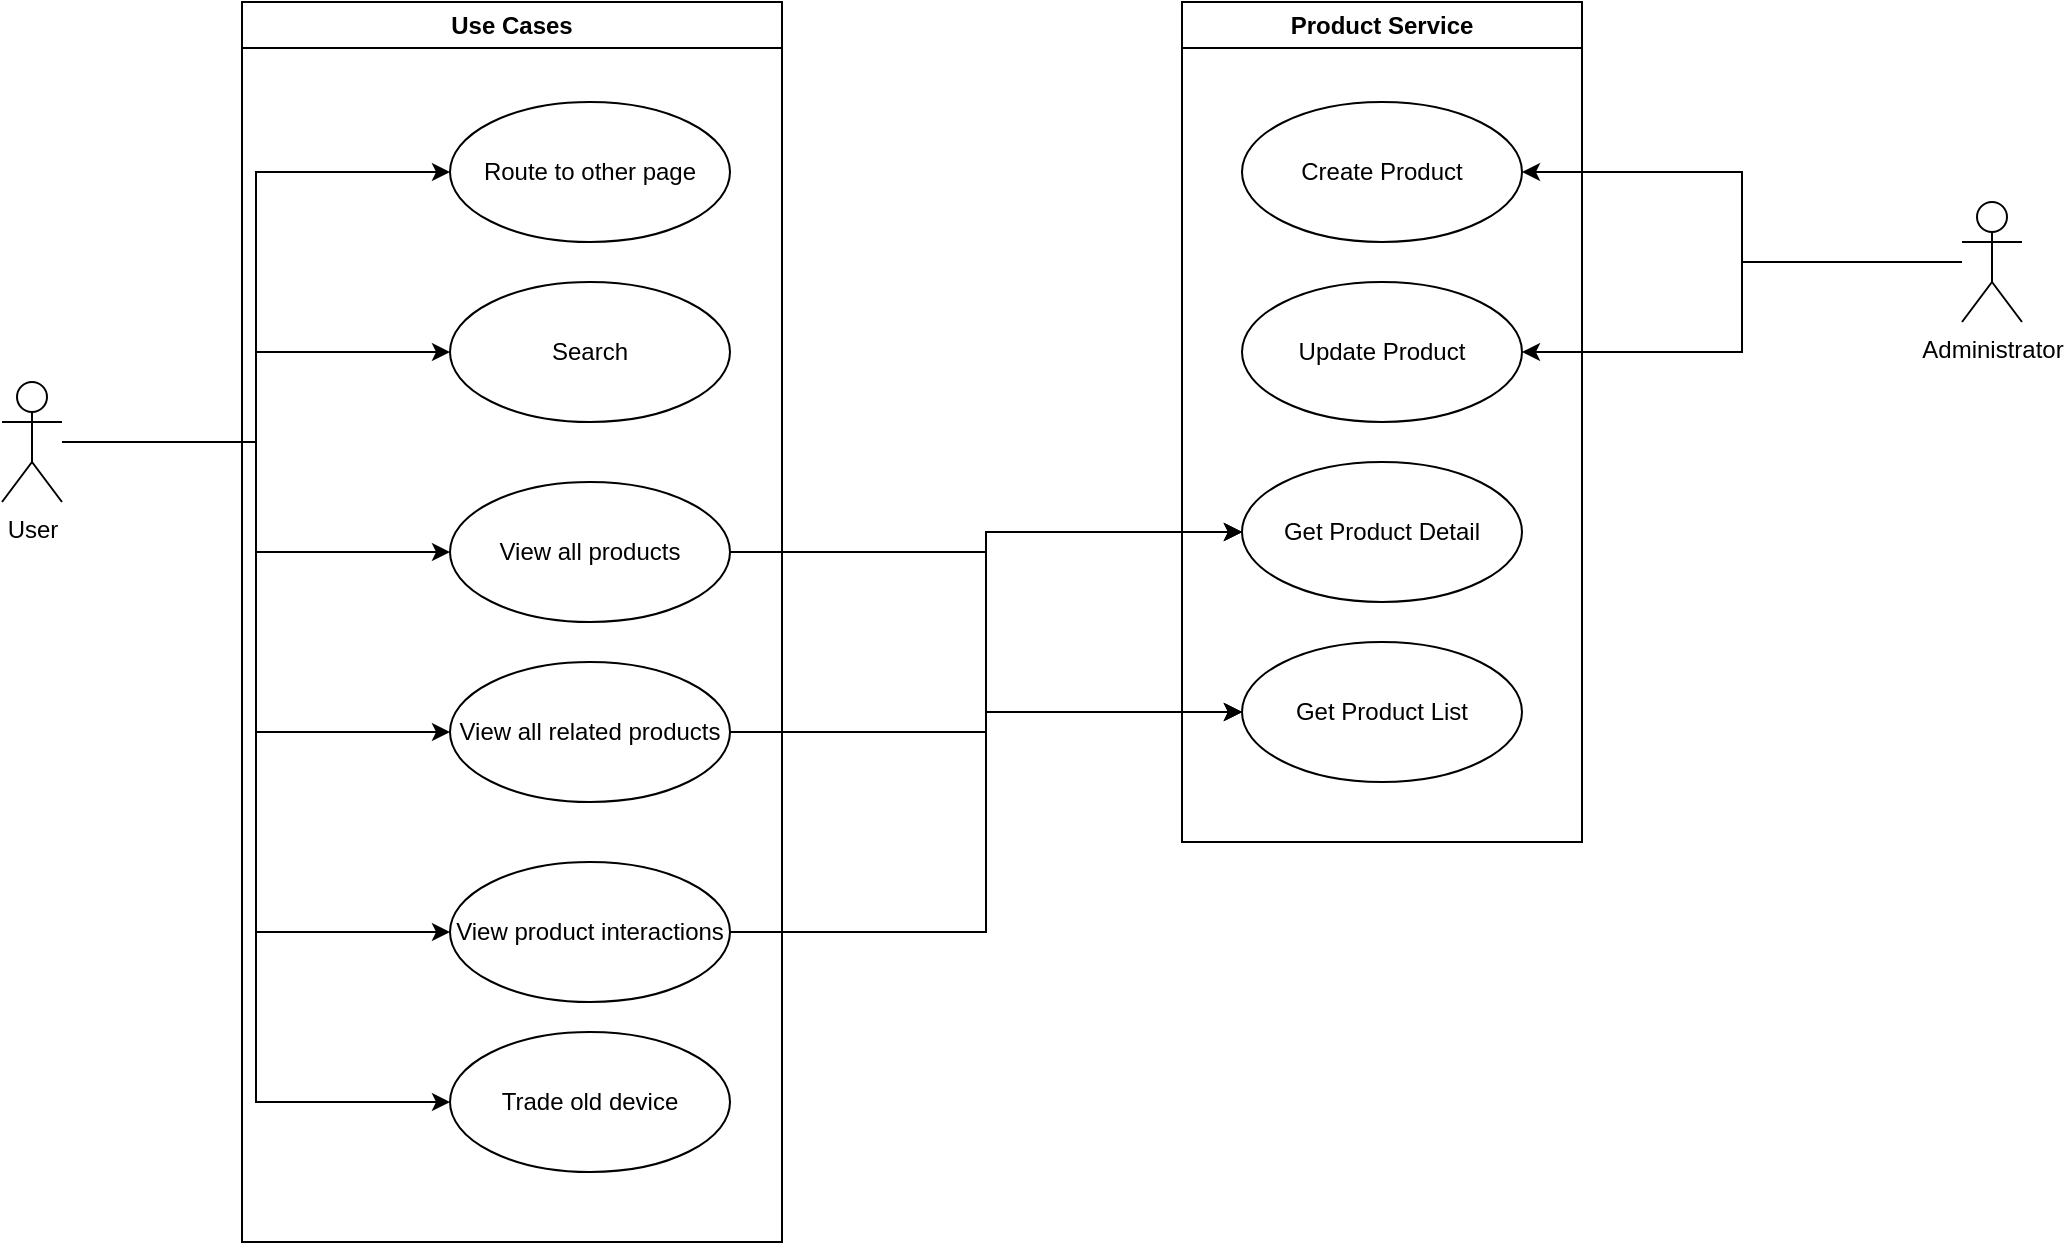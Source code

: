 <mxfile version="21.3.0" type="device">
  <diagram name="UseCases-Overall" id="A0GWiKRh3yasPY9_yTh_">
    <mxGraphModel dx="1434" dy="656" grid="1" gridSize="10" guides="1" tooltips="1" connect="1" arrows="1" fold="1" page="1" pageScale="1" pageWidth="827" pageHeight="1169" math="0" shadow="0">
      <root>
        <mxCell id="0" />
        <mxCell id="1" parent="0" />
        <mxCell id="InL1ZwBWk_iucmoXOYiQ-3" style="edgeStyle=orthogonalEdgeStyle;rounded=0;orthogonalLoop=1;jettySize=auto;html=1;entryX=0;entryY=0.5;entryDx=0;entryDy=0;" parent="1" source="InL1ZwBWk_iucmoXOYiQ-1" target="InL1ZwBWk_iucmoXOYiQ-2" edge="1">
          <mxGeometry relative="1" as="geometry" />
        </mxCell>
        <mxCell id="InL1ZwBWk_iucmoXOYiQ-5" style="edgeStyle=orthogonalEdgeStyle;rounded=0;orthogonalLoop=1;jettySize=auto;html=1;" parent="1" source="InL1ZwBWk_iucmoXOYiQ-1" target="InL1ZwBWk_iucmoXOYiQ-4" edge="1">
          <mxGeometry relative="1" as="geometry" />
        </mxCell>
        <mxCell id="InL1ZwBWk_iucmoXOYiQ-7" style="edgeStyle=orthogonalEdgeStyle;rounded=0;orthogonalLoop=1;jettySize=auto;html=1;entryX=0;entryY=0.5;entryDx=0;entryDy=0;" parent="1" source="InL1ZwBWk_iucmoXOYiQ-1" target="InL1ZwBWk_iucmoXOYiQ-6" edge="1">
          <mxGeometry relative="1" as="geometry" />
        </mxCell>
        <mxCell id="InL1ZwBWk_iucmoXOYiQ-11" style="edgeStyle=orthogonalEdgeStyle;rounded=0;orthogonalLoop=1;jettySize=auto;html=1;entryX=0;entryY=0.5;entryDx=0;entryDy=0;" parent="1" source="InL1ZwBWk_iucmoXOYiQ-1" target="InL1ZwBWk_iucmoXOYiQ-8" edge="1">
          <mxGeometry relative="1" as="geometry" />
        </mxCell>
        <mxCell id="InL1ZwBWk_iucmoXOYiQ-12" style="edgeStyle=orthogonalEdgeStyle;rounded=0;orthogonalLoop=1;jettySize=auto;html=1;entryX=0;entryY=0.5;entryDx=0;entryDy=0;" parent="1" source="InL1ZwBWk_iucmoXOYiQ-1" target="InL1ZwBWk_iucmoXOYiQ-9" edge="1">
          <mxGeometry relative="1" as="geometry" />
        </mxCell>
        <mxCell id="InL1ZwBWk_iucmoXOYiQ-14" style="edgeStyle=orthogonalEdgeStyle;rounded=0;orthogonalLoop=1;jettySize=auto;html=1;entryX=0;entryY=0.5;entryDx=0;entryDy=0;" parent="1" source="InL1ZwBWk_iucmoXOYiQ-1" target="InL1ZwBWk_iucmoXOYiQ-10" edge="1">
          <mxGeometry relative="1" as="geometry" />
        </mxCell>
        <mxCell id="InL1ZwBWk_iucmoXOYiQ-1" value="User" style="shape=umlActor;verticalLabelPosition=bottom;verticalAlign=top;html=1;" parent="1" vertex="1">
          <mxGeometry x="130" y="250" width="30" height="60" as="geometry" />
        </mxCell>
        <mxCell id="InL1ZwBWk_iucmoXOYiQ-16" value="Use Cases" style="swimlane;whiteSpace=wrap;html=1;" parent="1" vertex="1">
          <mxGeometry x="250" y="60" width="270" height="620" as="geometry" />
        </mxCell>
        <mxCell id="InL1ZwBWk_iucmoXOYiQ-6" value="View all products" style="ellipse;whiteSpace=wrap;html=1;" parent="InL1ZwBWk_iucmoXOYiQ-16" vertex="1">
          <mxGeometry x="104" y="240" width="140" height="70" as="geometry" />
        </mxCell>
        <mxCell id="InL1ZwBWk_iucmoXOYiQ-2" value="Route to other page" style="ellipse;whiteSpace=wrap;html=1;" parent="InL1ZwBWk_iucmoXOYiQ-16" vertex="1">
          <mxGeometry x="104" y="50" width="140" height="70" as="geometry" />
        </mxCell>
        <mxCell id="InL1ZwBWk_iucmoXOYiQ-4" value="Search" style="ellipse;whiteSpace=wrap;html=1;" parent="InL1ZwBWk_iucmoXOYiQ-16" vertex="1">
          <mxGeometry x="104" y="140" width="140" height="70" as="geometry" />
        </mxCell>
        <mxCell id="InL1ZwBWk_iucmoXOYiQ-8" value="View all related products" style="ellipse;whiteSpace=wrap;html=1;" parent="InL1ZwBWk_iucmoXOYiQ-16" vertex="1">
          <mxGeometry x="104" y="330" width="140" height="70" as="geometry" />
        </mxCell>
        <mxCell id="InL1ZwBWk_iucmoXOYiQ-9" value="View product interactions" style="ellipse;whiteSpace=wrap;html=1;" parent="InL1ZwBWk_iucmoXOYiQ-16" vertex="1">
          <mxGeometry x="104" y="430" width="140" height="70" as="geometry" />
        </mxCell>
        <mxCell id="InL1ZwBWk_iucmoXOYiQ-10" value="Trade old device" style="ellipse;whiteSpace=wrap;html=1;" parent="InL1ZwBWk_iucmoXOYiQ-16" vertex="1">
          <mxGeometry x="104" y="515" width="140" height="70" as="geometry" />
        </mxCell>
        <mxCell id="0CdSlHwaaLw7nmPOCLYo-1" value="Product Service" style="swimlane;whiteSpace=wrap;html=1;" vertex="1" parent="1">
          <mxGeometry x="720" y="60" width="200" height="420" as="geometry" />
        </mxCell>
        <mxCell id="0CdSlHwaaLw7nmPOCLYo-2" value="Get Product Detail" style="ellipse;whiteSpace=wrap;html=1;" vertex="1" parent="0CdSlHwaaLw7nmPOCLYo-1">
          <mxGeometry x="30" y="230" width="140" height="70" as="geometry" />
        </mxCell>
        <mxCell id="0CdSlHwaaLw7nmPOCLYo-3" value="Create Product" style="ellipse;whiteSpace=wrap;html=1;" vertex="1" parent="0CdSlHwaaLw7nmPOCLYo-1">
          <mxGeometry x="30" y="50" width="140" height="70" as="geometry" />
        </mxCell>
        <mxCell id="0CdSlHwaaLw7nmPOCLYo-4" value="Update Product" style="ellipse;whiteSpace=wrap;html=1;" vertex="1" parent="0CdSlHwaaLw7nmPOCLYo-1">
          <mxGeometry x="30" y="140" width="140" height="70" as="geometry" />
        </mxCell>
        <mxCell id="0CdSlHwaaLw7nmPOCLYo-5" value="Get Product List" style="ellipse;whiteSpace=wrap;html=1;" vertex="1" parent="0CdSlHwaaLw7nmPOCLYo-1">
          <mxGeometry x="30" y="320" width="140" height="70" as="geometry" />
        </mxCell>
        <mxCell id="0CdSlHwaaLw7nmPOCLYo-6" style="edgeStyle=orthogonalEdgeStyle;rounded=0;orthogonalLoop=1;jettySize=auto;html=1;entryX=0;entryY=0.5;entryDx=0;entryDy=0;" edge="1" parent="1" source="InL1ZwBWk_iucmoXOYiQ-6" target="0CdSlHwaaLw7nmPOCLYo-5">
          <mxGeometry relative="1" as="geometry" />
        </mxCell>
        <mxCell id="0CdSlHwaaLw7nmPOCLYo-7" style="edgeStyle=orthogonalEdgeStyle;rounded=0;orthogonalLoop=1;jettySize=auto;html=1;entryX=0;entryY=0.5;entryDx=0;entryDy=0;" edge="1" parent="1" source="InL1ZwBWk_iucmoXOYiQ-8" target="0CdSlHwaaLw7nmPOCLYo-5">
          <mxGeometry relative="1" as="geometry" />
        </mxCell>
        <mxCell id="0CdSlHwaaLw7nmPOCLYo-8" style="edgeStyle=orthogonalEdgeStyle;rounded=0;orthogonalLoop=1;jettySize=auto;html=1;entryX=0;entryY=0.5;entryDx=0;entryDy=0;" edge="1" parent="1" source="InL1ZwBWk_iucmoXOYiQ-9" target="0CdSlHwaaLw7nmPOCLYo-5">
          <mxGeometry relative="1" as="geometry" />
        </mxCell>
        <mxCell id="0CdSlHwaaLw7nmPOCLYo-9" style="edgeStyle=orthogonalEdgeStyle;rounded=0;orthogonalLoop=1;jettySize=auto;html=1;" edge="1" parent="1" source="InL1ZwBWk_iucmoXOYiQ-6" target="0CdSlHwaaLw7nmPOCLYo-2">
          <mxGeometry relative="1" as="geometry" />
        </mxCell>
        <mxCell id="0CdSlHwaaLw7nmPOCLYo-10" style="edgeStyle=orthogonalEdgeStyle;rounded=0;orthogonalLoop=1;jettySize=auto;html=1;entryX=0;entryY=0.5;entryDx=0;entryDy=0;" edge="1" parent="1" source="InL1ZwBWk_iucmoXOYiQ-8" target="0CdSlHwaaLw7nmPOCLYo-2">
          <mxGeometry relative="1" as="geometry" />
        </mxCell>
        <mxCell id="0CdSlHwaaLw7nmPOCLYo-11" style="edgeStyle=orthogonalEdgeStyle;rounded=0;orthogonalLoop=1;jettySize=auto;html=1;entryX=0;entryY=0.5;entryDx=0;entryDy=0;" edge="1" parent="1" source="InL1ZwBWk_iucmoXOYiQ-9" target="0CdSlHwaaLw7nmPOCLYo-2">
          <mxGeometry relative="1" as="geometry" />
        </mxCell>
        <mxCell id="Ow9zekjwbDB0EJQwUEru-5" style="edgeStyle=orthogonalEdgeStyle;rounded=0;orthogonalLoop=1;jettySize=auto;html=1;" edge="1" parent="1" source="Ow9zekjwbDB0EJQwUEru-1" target="0CdSlHwaaLw7nmPOCLYo-3">
          <mxGeometry relative="1" as="geometry" />
        </mxCell>
        <mxCell id="Ow9zekjwbDB0EJQwUEru-6" style="edgeStyle=orthogonalEdgeStyle;rounded=0;orthogonalLoop=1;jettySize=auto;html=1;entryX=1;entryY=0.5;entryDx=0;entryDy=0;" edge="1" parent="1" source="Ow9zekjwbDB0EJQwUEru-1" target="0CdSlHwaaLw7nmPOCLYo-4">
          <mxGeometry relative="1" as="geometry" />
        </mxCell>
        <mxCell id="Ow9zekjwbDB0EJQwUEru-1" value="Administrator" style="shape=umlActor;verticalLabelPosition=bottom;verticalAlign=top;html=1;" vertex="1" parent="1">
          <mxGeometry x="1110" y="160" width="30" height="60" as="geometry" />
        </mxCell>
      </root>
    </mxGraphModel>
  </diagram>
</mxfile>
